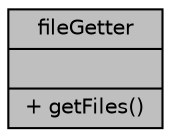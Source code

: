 digraph "fileGetter"
{
  bgcolor="transparent";
  edge [fontname="Helvetica",fontsize="10",labelfontname="Helvetica",labelfontsize="10"];
  node [fontname="Helvetica",fontsize="10",shape=record];
  Node1 [label="{fileGetter\n||+ getFiles()\l}",height=0.2,width=0.4,color="black", fillcolor="grey75", style="filled", fontcolor="black"];
}
